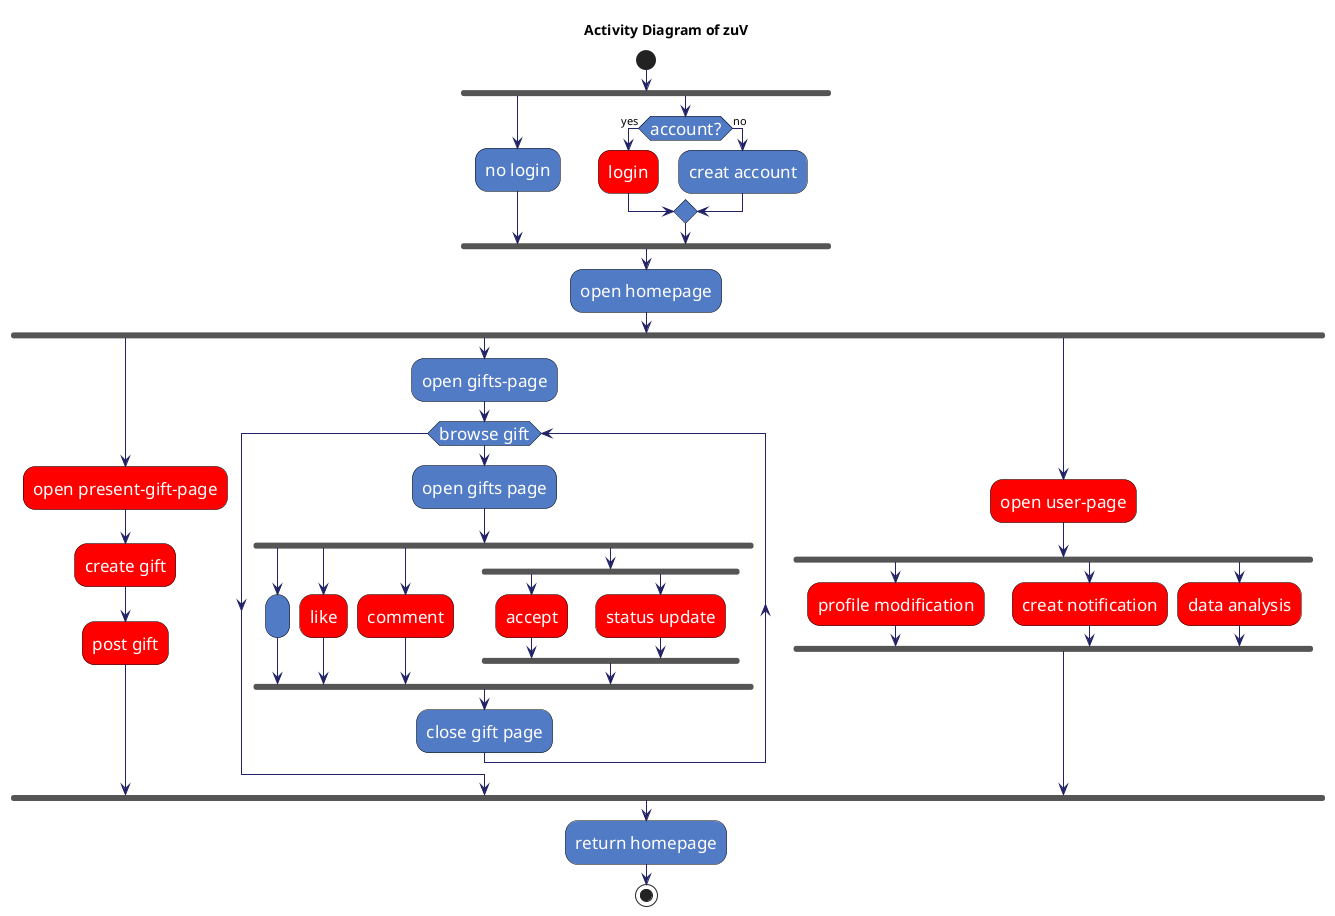 @startuml
title Activity Diagram of zuV

skinparam activity {
    FontColor          white
    AttributeFontColor white
    FontSize           17
    AttributeFontSize  15
    AttributeFontname  Droid Sans Mono
    BackgroundColor    #527BC6
    BorderColor        black
    ArrowColor         #222266
}

start
  fork
    :no login;
  fork again
    if (account?) then (yes)
      #red:login;
    else (no)
      :creat account;
    endif
  endfork
  :open homepage;
  fork
    #red:open present-gift-page;
    #red:create gift;
    #red:post gift;
  fork again
    :open gifts-page;
      while (browse gift)
        :open gifts page;
        fork
        :;
        fork again
          #red:like;
        fork again
          #red:comment;
        fork again
          fork
            #red:accept;
          fork again
            #red:status update;
          endfork
        endfork
        :close gift page;
      endwhile
  fork again
    #red:open user-page;
    fork
      #red:profile modification;
    fork again
      #red:creat notification;
    fork again
      #red:data analysis;
    endfork
  endfork
  :return homepage;
  stop

@enduml